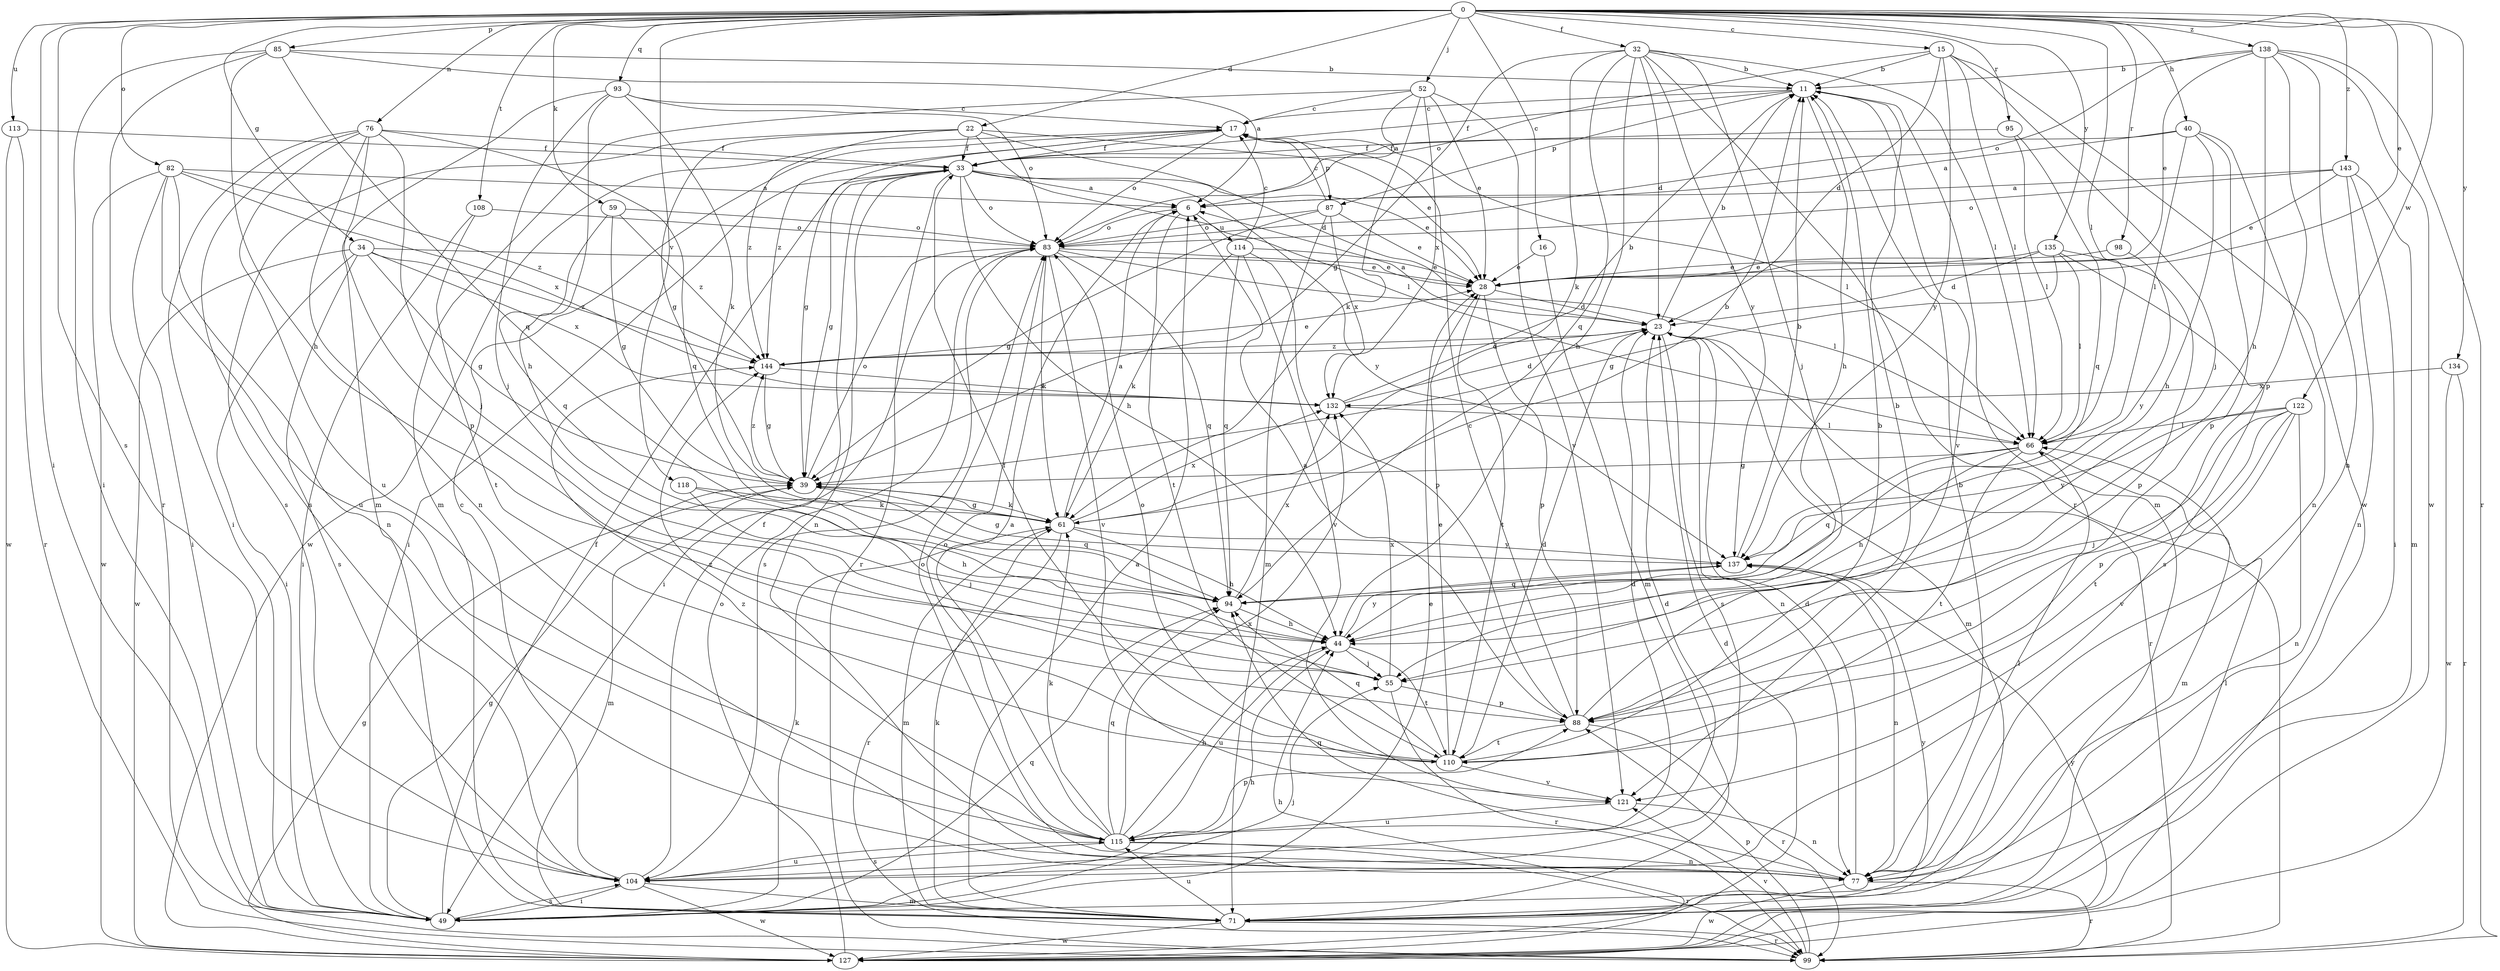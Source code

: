 strict digraph  {
0;
6;
11;
15;
16;
17;
22;
23;
28;
32;
33;
34;
39;
40;
44;
49;
52;
55;
59;
61;
66;
71;
76;
77;
82;
83;
85;
87;
88;
93;
94;
95;
98;
99;
104;
108;
110;
113;
114;
115;
118;
121;
122;
127;
132;
134;
135;
137;
138;
143;
144;
0 -> 15  [label=c];
0 -> 16  [label=c];
0 -> 22  [label=d];
0 -> 28  [label=e];
0 -> 32  [label=f];
0 -> 34  [label=g];
0 -> 40  [label=h];
0 -> 49  [label=i];
0 -> 52  [label=j];
0 -> 59  [label=k];
0 -> 66  [label=l];
0 -> 76  [label=n];
0 -> 82  [label=o];
0 -> 85  [label=p];
0 -> 93  [label=q];
0 -> 95  [label=r];
0 -> 98  [label=r];
0 -> 104  [label=s];
0 -> 108  [label=t];
0 -> 113  [label=u];
0 -> 118  [label=v];
0 -> 122  [label=w];
0 -> 134  [label=y];
0 -> 135  [label=y];
0 -> 138  [label=z];
0 -> 143  [label=z];
6 -> 83  [label=o];
6 -> 110  [label=t];
6 -> 114  [label=u];
11 -> 17  [label=c];
11 -> 33  [label=f];
11 -> 44  [label=h];
11 -> 71  [label=m];
11 -> 87  [label=p];
11 -> 121  [label=v];
15 -> 11  [label=b];
15 -> 23  [label=d];
15 -> 55  [label=j];
15 -> 66  [label=l];
15 -> 83  [label=o];
15 -> 127  [label=w];
15 -> 137  [label=y];
16 -> 28  [label=e];
16 -> 71  [label=m];
17 -> 33  [label=f];
17 -> 39  [label=g];
17 -> 66  [label=l];
17 -> 83  [label=o];
17 -> 87  [label=p];
17 -> 127  [label=w];
17 -> 144  [label=z];
22 -> 23  [label=d];
22 -> 28  [label=e];
22 -> 33  [label=f];
22 -> 39  [label=g];
22 -> 66  [label=l];
22 -> 104  [label=s];
22 -> 144  [label=z];
23 -> 6  [label=a];
23 -> 11  [label=b];
23 -> 71  [label=m];
23 -> 77  [label=n];
23 -> 99  [label=r];
23 -> 104  [label=s];
23 -> 144  [label=z];
28 -> 23  [label=d];
28 -> 88  [label=p];
28 -> 110  [label=t];
32 -> 11  [label=b];
32 -> 23  [label=d];
32 -> 39  [label=g];
32 -> 44  [label=h];
32 -> 55  [label=j];
32 -> 61  [label=k];
32 -> 66  [label=l];
32 -> 94  [label=q];
32 -> 99  [label=r];
32 -> 137  [label=y];
33 -> 6  [label=a];
33 -> 28  [label=e];
33 -> 39  [label=g];
33 -> 44  [label=h];
33 -> 49  [label=i];
33 -> 77  [label=n];
33 -> 83  [label=o];
33 -> 99  [label=r];
33 -> 137  [label=y];
34 -> 28  [label=e];
34 -> 39  [label=g];
34 -> 49  [label=i];
34 -> 104  [label=s];
34 -> 127  [label=w];
34 -> 132  [label=x];
34 -> 144  [label=z];
39 -> 61  [label=k];
39 -> 71  [label=m];
39 -> 83  [label=o];
39 -> 94  [label=q];
39 -> 144  [label=z];
40 -> 6  [label=a];
40 -> 33  [label=f];
40 -> 44  [label=h];
40 -> 66  [label=l];
40 -> 77  [label=n];
40 -> 88  [label=p];
44 -> 55  [label=j];
44 -> 110  [label=t];
44 -> 115  [label=u];
44 -> 137  [label=y];
49 -> 28  [label=e];
49 -> 33  [label=f];
49 -> 39  [label=g];
49 -> 44  [label=h];
49 -> 55  [label=j];
49 -> 61  [label=k];
49 -> 94  [label=q];
49 -> 104  [label=s];
52 -> 6  [label=a];
52 -> 17  [label=c];
52 -> 28  [label=e];
52 -> 61  [label=k];
52 -> 71  [label=m];
52 -> 121  [label=v];
52 -> 132  [label=x];
55 -> 88  [label=p];
55 -> 99  [label=r];
55 -> 132  [label=x];
59 -> 39  [label=g];
59 -> 83  [label=o];
59 -> 94  [label=q];
59 -> 144  [label=z];
61 -> 6  [label=a];
61 -> 11  [label=b];
61 -> 39  [label=g];
61 -> 44  [label=h];
61 -> 71  [label=m];
61 -> 99  [label=r];
61 -> 132  [label=x];
61 -> 137  [label=y];
66 -> 39  [label=g];
66 -> 44  [label=h];
66 -> 71  [label=m];
66 -> 94  [label=q];
66 -> 110  [label=t];
71 -> 6  [label=a];
71 -> 61  [label=k];
71 -> 66  [label=l];
71 -> 99  [label=r];
71 -> 115  [label=u];
71 -> 127  [label=w];
71 -> 137  [label=y];
76 -> 33  [label=f];
76 -> 49  [label=i];
76 -> 55  [label=j];
76 -> 77  [label=n];
76 -> 88  [label=p];
76 -> 94  [label=q];
76 -> 104  [label=s];
76 -> 115  [label=u];
77 -> 11  [label=b];
77 -> 23  [label=d];
77 -> 66  [label=l];
77 -> 83  [label=o];
77 -> 94  [label=q];
77 -> 99  [label=r];
77 -> 127  [label=w];
82 -> 6  [label=a];
82 -> 49  [label=i];
82 -> 77  [label=n];
82 -> 115  [label=u];
82 -> 127  [label=w];
82 -> 132  [label=x];
82 -> 144  [label=z];
83 -> 28  [label=e];
83 -> 49  [label=i];
83 -> 61  [label=k];
83 -> 66  [label=l];
83 -> 94  [label=q];
83 -> 104  [label=s];
83 -> 121  [label=v];
85 -> 6  [label=a];
85 -> 11  [label=b];
85 -> 44  [label=h];
85 -> 49  [label=i];
85 -> 94  [label=q];
85 -> 99  [label=r];
87 -> 17  [label=c];
87 -> 28  [label=e];
87 -> 39  [label=g];
87 -> 71  [label=m];
87 -> 83  [label=o];
87 -> 132  [label=x];
88 -> 6  [label=a];
88 -> 11  [label=b];
88 -> 17  [label=c];
88 -> 99  [label=r];
88 -> 110  [label=t];
93 -> 17  [label=c];
93 -> 44  [label=h];
93 -> 55  [label=j];
93 -> 61  [label=k];
93 -> 71  [label=m];
93 -> 83  [label=o];
94 -> 44  [label=h];
94 -> 132  [label=x];
95 -> 33  [label=f];
95 -> 66  [label=l];
95 -> 94  [label=q];
98 -> 28  [label=e];
98 -> 137  [label=y];
99 -> 88  [label=p];
99 -> 121  [label=v];
104 -> 17  [label=c];
104 -> 23  [label=d];
104 -> 33  [label=f];
104 -> 49  [label=i];
104 -> 71  [label=m];
104 -> 115  [label=u];
104 -> 127  [label=w];
108 -> 49  [label=i];
108 -> 83  [label=o];
108 -> 110  [label=t];
110 -> 11  [label=b];
110 -> 23  [label=d];
110 -> 28  [label=e];
110 -> 33  [label=f];
110 -> 83  [label=o];
110 -> 94  [label=q];
110 -> 121  [label=v];
110 -> 144  [label=z];
113 -> 33  [label=f];
113 -> 99  [label=r];
113 -> 127  [label=w];
114 -> 17  [label=c];
114 -> 28  [label=e];
114 -> 61  [label=k];
114 -> 88  [label=p];
114 -> 94  [label=q];
114 -> 121  [label=v];
115 -> 6  [label=a];
115 -> 23  [label=d];
115 -> 44  [label=h];
115 -> 61  [label=k];
115 -> 77  [label=n];
115 -> 83  [label=o];
115 -> 88  [label=p];
115 -> 94  [label=q];
115 -> 99  [label=r];
115 -> 104  [label=s];
115 -> 132  [label=x];
115 -> 144  [label=z];
118 -> 44  [label=h];
118 -> 55  [label=j];
118 -> 61  [label=k];
121 -> 77  [label=n];
121 -> 115  [label=u];
122 -> 55  [label=j];
122 -> 66  [label=l];
122 -> 77  [label=n];
122 -> 88  [label=p];
122 -> 110  [label=t];
122 -> 121  [label=v];
122 -> 137  [label=y];
127 -> 23  [label=d];
127 -> 39  [label=g];
127 -> 44  [label=h];
127 -> 83  [label=o];
127 -> 137  [label=y];
132 -> 11  [label=b];
132 -> 23  [label=d];
132 -> 66  [label=l];
134 -> 99  [label=r];
134 -> 127  [label=w];
134 -> 132  [label=x];
135 -> 23  [label=d];
135 -> 28  [label=e];
135 -> 39  [label=g];
135 -> 66  [label=l];
135 -> 88  [label=p];
135 -> 104  [label=s];
137 -> 11  [label=b];
137 -> 39  [label=g];
137 -> 77  [label=n];
137 -> 94  [label=q];
138 -> 11  [label=b];
138 -> 28  [label=e];
138 -> 44  [label=h];
138 -> 77  [label=n];
138 -> 83  [label=o];
138 -> 88  [label=p];
138 -> 99  [label=r];
138 -> 127  [label=w];
143 -> 6  [label=a];
143 -> 28  [label=e];
143 -> 49  [label=i];
143 -> 71  [label=m];
143 -> 77  [label=n];
143 -> 83  [label=o];
144 -> 23  [label=d];
144 -> 28  [label=e];
144 -> 39  [label=g];
144 -> 132  [label=x];
}
